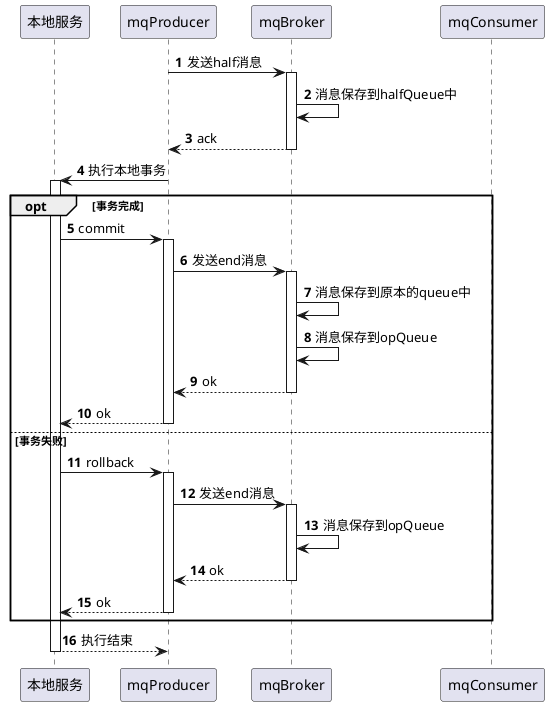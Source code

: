 @startuml
autonumber

participant 本地服务 as localServer
participant mqProducer
participant mqBroker
participant mqConsumer

mqProducer -> mqBroker ++: 发送half消息
mqBroker -> mqBroker : 消息保存到halfQueue中
return ack

mqProducer -> localServer ++: 执行本地事务
opt 事务完成
    localServer -> mqProducer ++: commit
    mqProducer -> mqBroker ++: 发送end消息
    mqBroker -> mqBroker : 消息保存到原本的queue中
    mqBroker -> mqBroker : 消息保存到opQueue
    return ok
    return ok
else 事务失败
    localServer -> mqProducer ++: rollback
    mqProducer -> mqBroker ++: 发送end消息
    mqBroker -> mqBroker : 消息保存到opQueue
    return ok
    return ok
end

return 执行结束

@enduml